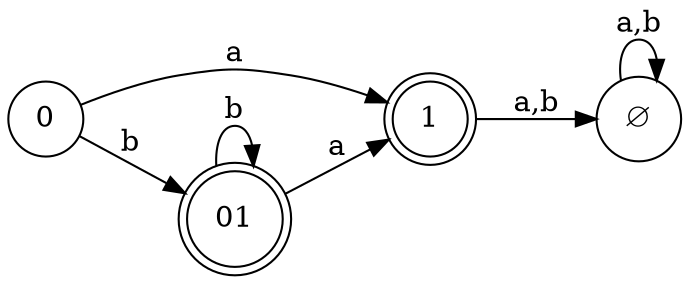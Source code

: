 digraph CA03_a_12 {
	rankdir=LR;
	graph [dpi = 300];
	node [shape = doublecircle]; 1, 01;
	node [shape = circle];
	∅ -> ∅ [label="a,b"];
	0 -> 1 [ label = "a" ]; 0 -> 01 [ label="b" ];
	1 -> ∅ [ label = "a,b"];
	01 -> 1 [label="a"]; 01->01 [label="b"];
}

